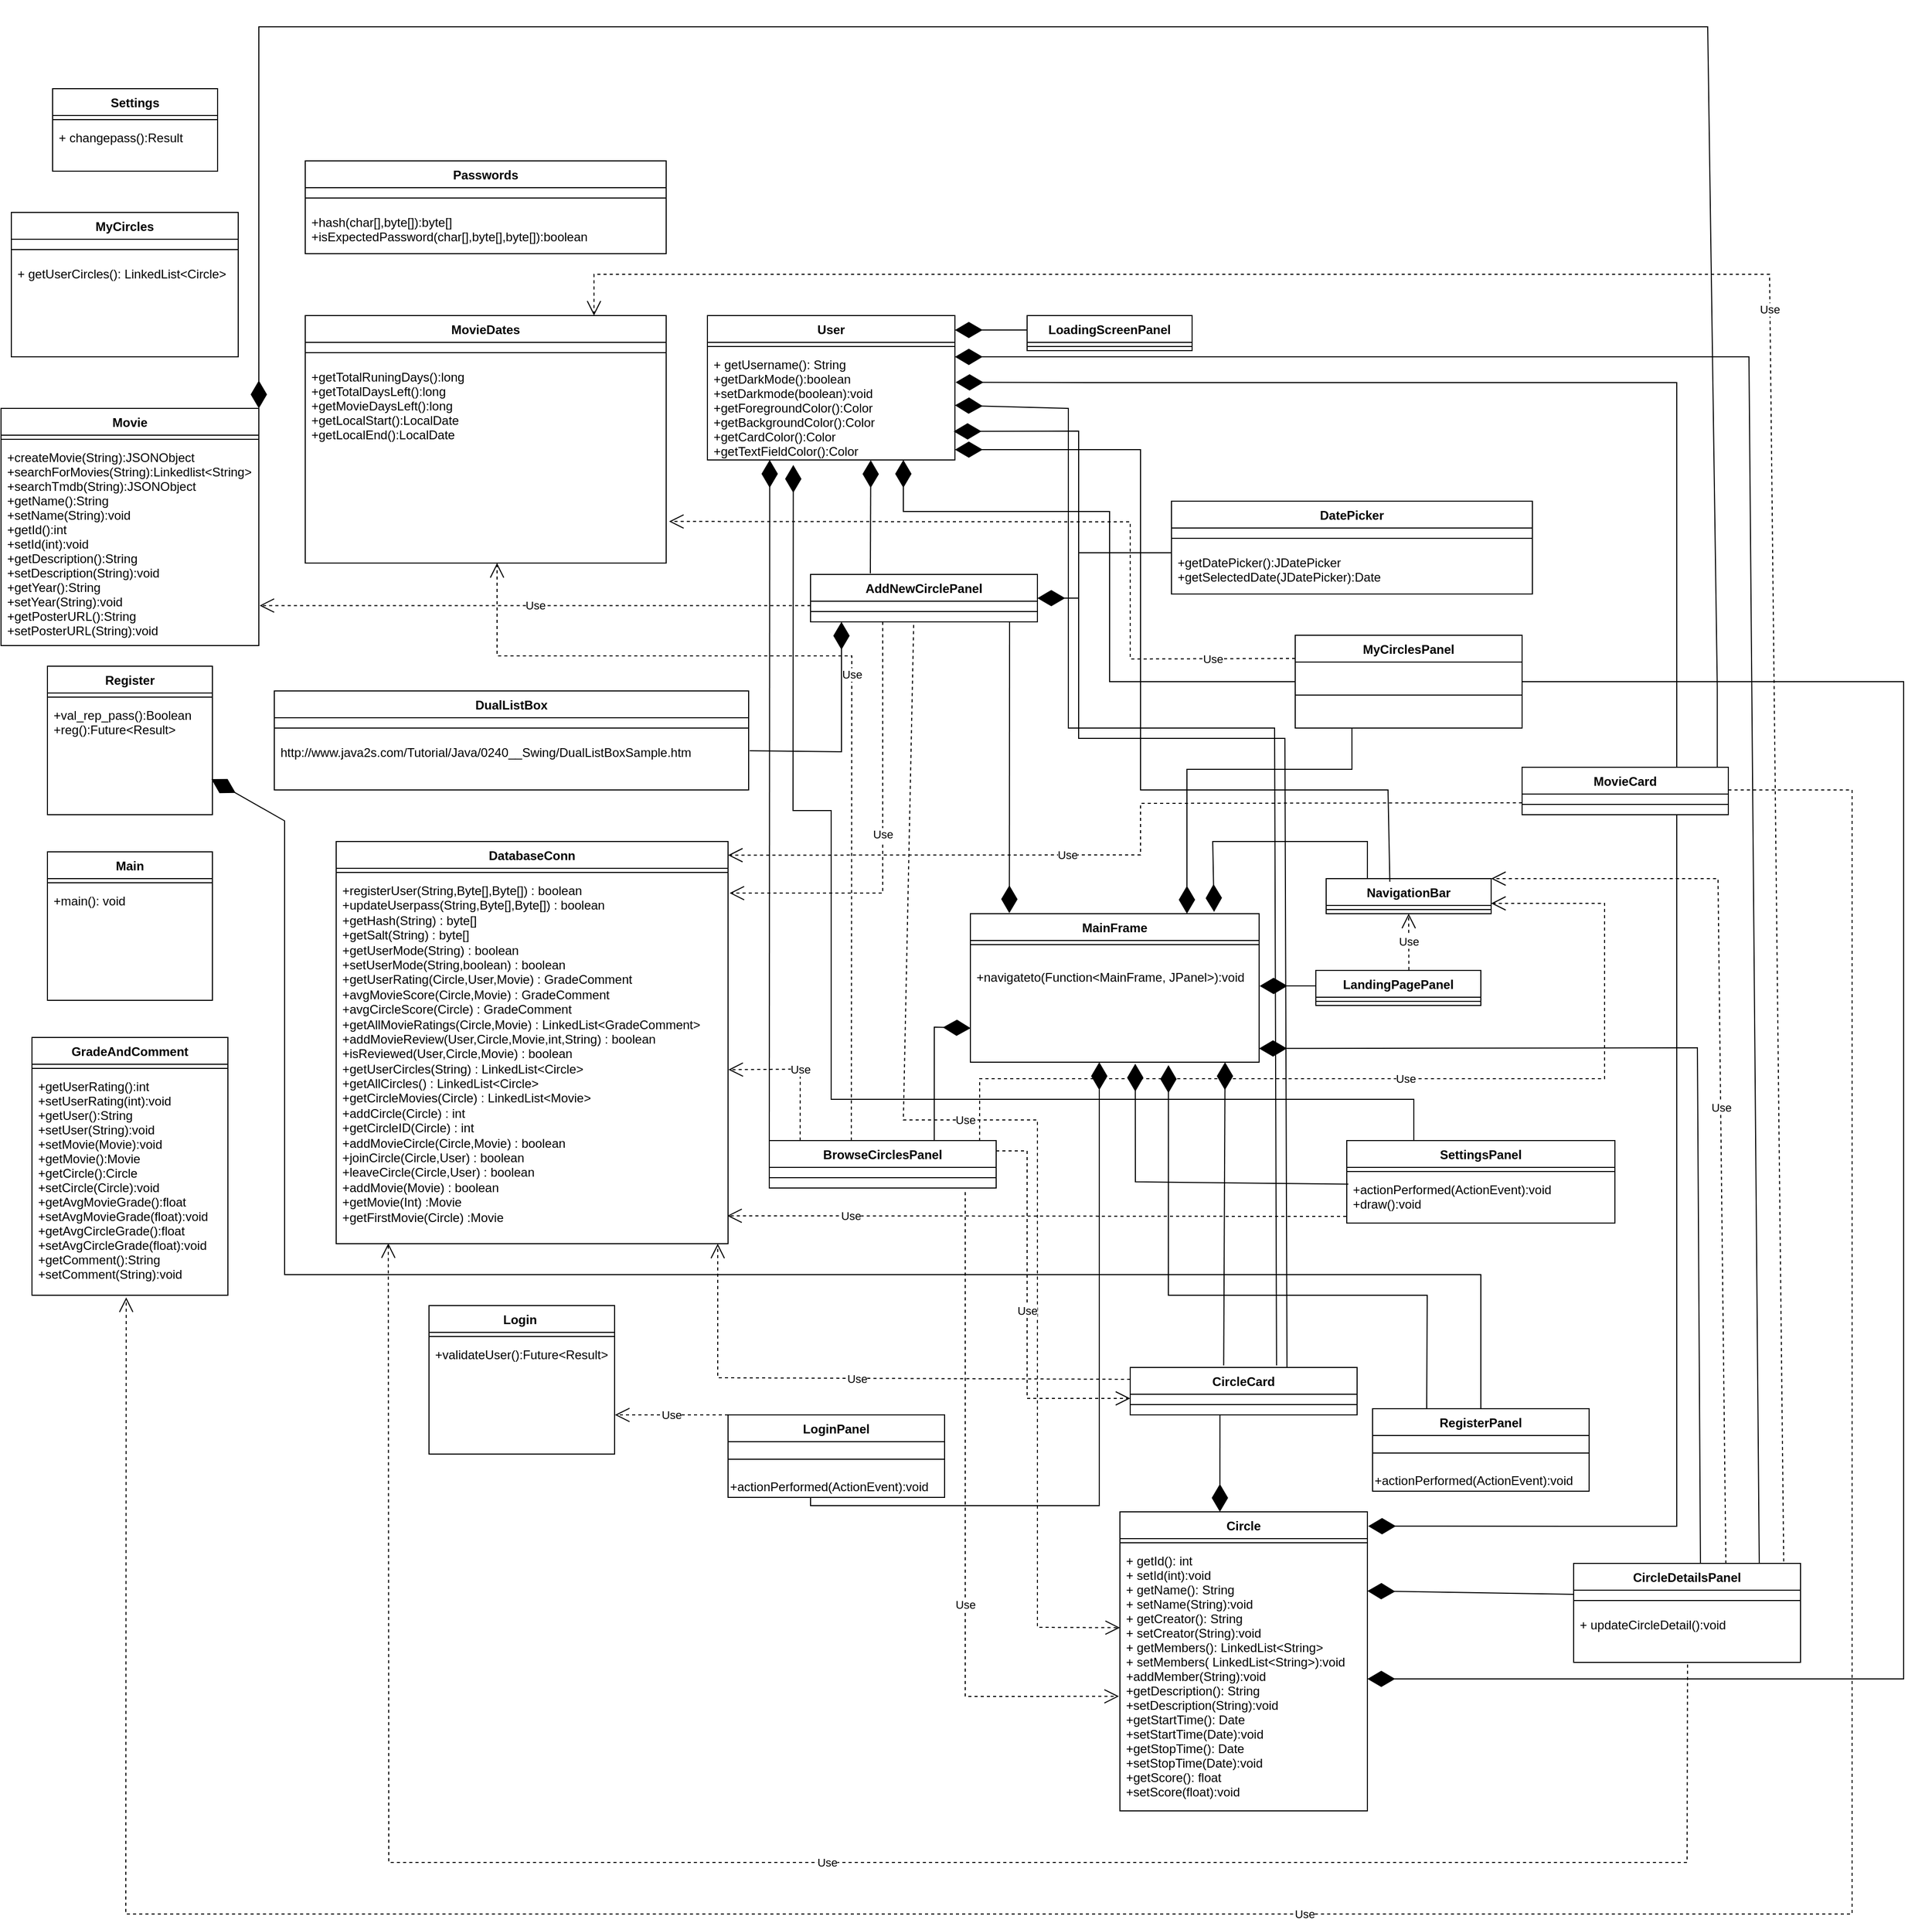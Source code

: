 <mxfile version="16.6.6" type="github">
  <diagram id="czeYtxCxRM8ObdpQRXwS" name="Page-1">
    <mxGraphModel dx="2336" dy="1262" grid="1" gridSize="10" guides="1" tooltips="1" connect="1" arrows="1" fold="1" page="1" pageScale="1" pageWidth="50000" pageHeight="50000" math="0" shadow="0">
      <root>
        <mxCell id="0" />
        <mxCell id="1" parent="0" />
        <mxCell id="46LosdDzDrLffaNwuIow-5" value="DatabaseConn" style="swimlane;fontStyle=1;align=center;verticalAlign=top;childLayout=stackLayout;horizontal=1;startSize=26;horizontalStack=0;resizeParent=1;resizeParentMax=0;resizeLast=0;collapsible=1;marginBottom=0;" parent="1" vertex="1">
          <mxGeometry x="1590" y="1190" width="380" height="390" as="geometry" />
        </mxCell>
        <mxCell id="46LosdDzDrLffaNwuIow-7" value="" style="line;strokeWidth=1;fillColor=none;align=left;verticalAlign=middle;spacingTop=-1;spacingLeft=3;spacingRight=3;rotatable=0;labelPosition=right;points=[];portConstraint=eastwest;" parent="46LosdDzDrLffaNwuIow-5" vertex="1">
          <mxGeometry y="26" width="380" height="8" as="geometry" />
        </mxCell>
        <mxCell id="46LosdDzDrLffaNwuIow-8" value="+registerUser(String,Byte[],Byte[]) : boolean&#xa;+updateUserpass(String,Byte[],Byte[]) : boolean&#xa;+getHash(String) : byte[]&#xa;+getSalt(String) : byte[]&#xa;+getUserMode(String) : boolean&#xa;+setUserMode(String,boolean) : boolean&#xa;+getUserRating(Circle,User,Movie) : GradeComment&#xa;+avgMovieScore(Circle,Movie) : GradeComment&#xa;+avgCircleScore(Circle) : GradeComment&#xa;+getAllMovieRatings(Circle,Movie) : LinkedList&lt;GradeComment&gt;&#xa;+addMovieReview(User,Circle,Movie,int,String) : boolean&#xa;+isReviewed(User,Circle,Movie) : boolean&#xa;+getUserCircles(String) : LinkedList&lt;Circle&gt;&#xa;+getAllCircles() : LinkedList&lt;Circle&gt;&#xa;+getCircleMovies(Circle) : LinkedList&lt;Movie&gt;&#xa;+addCircle(Circle) : int&#xa;+getCircleID(Circle) : int&#xa;+addMovieCircle(Circle,Movie) : boolean&#xa;+joinCircle(Circle,User) : boolean&#xa;+leaveCircle(Circle,User) : boolean&#xa;+addMovie(Movie) : boolean&#xa;+getMovie(Int) :Movie&#xa;+getFirstMovie(Circle) :Movie&#xa;&#xa;&#xa;&#xa;" style="text;strokeColor=none;fillColor=none;align=left;verticalAlign=top;spacingLeft=4;spacingRight=4;overflow=hidden;rotatable=0;points=[[0,0.5],[1,0.5]];portConstraint=eastwest;whiteSpace=wrap;" parent="46LosdDzDrLffaNwuIow-5" vertex="1">
          <mxGeometry y="34" width="380" height="356" as="geometry" />
        </mxCell>
        <mxCell id="3OgGzo2SByA_cm2bsDLw-1" value="Circle" style="swimlane;fontStyle=1;align=center;verticalAlign=top;childLayout=stackLayout;horizontal=1;startSize=26;horizontalStack=0;resizeParent=1;resizeParentMax=0;resizeLast=0;collapsible=1;marginBottom=0;" parent="1" vertex="1">
          <mxGeometry x="2350" y="1840" width="240" height="290" as="geometry" />
        </mxCell>
        <mxCell id="3OgGzo2SByA_cm2bsDLw-3" value="" style="line;strokeWidth=1;fillColor=none;align=left;verticalAlign=middle;spacingTop=-1;spacingLeft=3;spacingRight=3;rotatable=0;labelPosition=right;points=[];portConstraint=eastwest;" parent="3OgGzo2SByA_cm2bsDLw-1" vertex="1">
          <mxGeometry y="26" width="240" height="8" as="geometry" />
        </mxCell>
        <mxCell id="3OgGzo2SByA_cm2bsDLw-4" value="+ getId(): int&#xa;+ setId(int):void&#xa;+ getName(): String&#xa;+ setName(String):void&#xa;+ getCreator(): String&#xa;+ setCreator(String):void&#xa;+ getMembers(): LinkedList&lt;String&gt;&#xa;+ setMembers( LinkedList&lt;String&gt;):void&#xa;+addMember(String):void&#xa;+getDescription(): String&#xa;+setDescription(String):void&#xa;+getStartTime(): Date&#xa;+setStartTime(Date):void&#xa;+getStopTime(): Date&#xa;+setStopTime(Date):void&#xa;+getScore(): float&#xa;+setScore(float):void&#xa;" style="text;strokeColor=none;fillColor=none;align=left;verticalAlign=top;spacingLeft=4;spacingRight=4;overflow=hidden;rotatable=0;points=[[0,0.5],[1,0.5]];portConstraint=eastwest;" parent="3OgGzo2SByA_cm2bsDLw-1" vertex="1">
          <mxGeometry y="34" width="240" height="256" as="geometry" />
        </mxCell>
        <mxCell id="egLKUnMWFmZdAxHy4EYi-1" value="MyCircles" style="swimlane;fontStyle=1;align=center;verticalAlign=top;childLayout=stackLayout;horizontal=1;startSize=26;horizontalStack=0;resizeParent=1;resizeParentMax=0;resizeLast=0;collapsible=1;marginBottom=0;" parent="1" vertex="1">
          <mxGeometry x="1275" y="580" width="220" height="140" as="geometry" />
        </mxCell>
        <mxCell id="egLKUnMWFmZdAxHy4EYi-3" value="" style="line;strokeWidth=1;fillColor=none;align=left;verticalAlign=middle;spacingTop=-1;spacingLeft=3;spacingRight=3;rotatable=0;labelPosition=right;points=[];portConstraint=eastwest;" parent="egLKUnMWFmZdAxHy4EYi-1" vertex="1">
          <mxGeometry y="26" width="220" height="20" as="geometry" />
        </mxCell>
        <mxCell id="egLKUnMWFmZdAxHy4EYi-4" value="+ getUserCircles(): LinkedList&lt;Circle&gt;&#xa;" style="text;strokeColor=none;fillColor=none;align=left;verticalAlign=top;spacingLeft=4;spacingRight=4;overflow=hidden;rotatable=0;points=[[0,0.5],[1,0.5]];portConstraint=eastwest;" parent="egLKUnMWFmZdAxHy4EYi-1" vertex="1">
          <mxGeometry y="46" width="220" height="94" as="geometry" />
        </mxCell>
        <mxCell id="8Do-b4mo3wIUdCFwqy2j-4" value="Movie" style="swimlane;fontStyle=1;align=center;verticalAlign=top;childLayout=stackLayout;horizontal=1;startSize=26;horizontalStack=0;resizeParent=1;resizeParentMax=0;resizeLast=0;collapsible=1;marginBottom=0;" parent="1" vertex="1">
          <mxGeometry x="1265" y="770" width="250" height="230" as="geometry" />
        </mxCell>
        <mxCell id="8Do-b4mo3wIUdCFwqy2j-6" value="" style="line;strokeWidth=1;fillColor=none;align=left;verticalAlign=middle;spacingTop=-1;spacingLeft=3;spacingRight=3;rotatable=0;labelPosition=right;points=[];portConstraint=eastwest;" parent="8Do-b4mo3wIUdCFwqy2j-4" vertex="1">
          <mxGeometry y="26" width="250" height="8" as="geometry" />
        </mxCell>
        <mxCell id="8Do-b4mo3wIUdCFwqy2j-7" value="+createMovie(String):JSONObject&#xa;+searchForMovies(String):Linkedlist&lt;String&gt;&#xa;+searchTmdb(String):JSONObject&#xa;+getName():String&#xa;+setName(String):void&#xa;+getId():int&#xa;+setId(int):void&#xa;+getDescription():String&#xa;+setDescription(String):void&#xa;+getYear():String&#xa;+setYear(String):void&#xa;+getPosterURL():String&#xa;+setPosterURL(String):void&#xa;" style="text;strokeColor=none;fillColor=none;align=left;verticalAlign=top;spacingLeft=4;spacingRight=4;overflow=hidden;rotatable=0;points=[[0,0.5],[1,0.5]];portConstraint=eastwest;" parent="8Do-b4mo3wIUdCFwqy2j-4" vertex="1">
          <mxGeometry y="34" width="250" height="196" as="geometry" />
        </mxCell>
        <mxCell id="egLKUnMWFmZdAxHy4EYi-6" value="GradeAndComment" style="swimlane;fontStyle=1;align=center;verticalAlign=top;childLayout=stackLayout;horizontal=1;startSize=26;horizontalStack=0;resizeParent=1;resizeParentMax=0;resizeLast=0;collapsible=1;marginBottom=0;" parent="1" vertex="1">
          <mxGeometry x="1295" y="1380" width="190" height="250" as="geometry" />
        </mxCell>
        <mxCell id="egLKUnMWFmZdAxHy4EYi-8" value="" style="line;strokeWidth=1;fillColor=none;align=left;verticalAlign=middle;spacingTop=-1;spacingLeft=3;spacingRight=3;rotatable=0;labelPosition=right;points=[];portConstraint=eastwest;" parent="egLKUnMWFmZdAxHy4EYi-6" vertex="1">
          <mxGeometry y="26" width="190" height="8" as="geometry" />
        </mxCell>
        <mxCell id="egLKUnMWFmZdAxHy4EYi-9" value="+getUserRating():int&#xa;+setUserRating(int):void&#xa;+getUser():String&#xa;+setUser(String):void&#xa;+setMovie(Movie):void&#xa;+getMovie():Movie&#xa;+getCircle():Circle&#xa;+setCircle(Circle):void&#xa;+getAvgMovieGrade():float&#xa;+setAvgMovieGrade(float):void&#xa;+getAvgCircleGrade():float&#xa;+setAvgCircleGrade(float):void&#xa;+getComment():String&#xa;+setComment(String):void&#xa;" style="text;strokeColor=none;fillColor=none;align=left;verticalAlign=top;spacingLeft=4;spacingRight=4;overflow=hidden;rotatable=0;points=[[0,0.5],[1,0.5]];portConstraint=eastwest;" parent="egLKUnMWFmZdAxHy4EYi-6" vertex="1">
          <mxGeometry y="34" width="190" height="216" as="geometry" />
        </mxCell>
        <mxCell id="egLKUnMWFmZdAxHy4EYi-10" value="Settings" style="swimlane;fontStyle=1;align=center;verticalAlign=top;childLayout=stackLayout;horizontal=1;startSize=26;horizontalStack=0;resizeParent=1;resizeParentMax=0;resizeLast=0;collapsible=1;marginBottom=0;" parent="1" vertex="1">
          <mxGeometry x="1315" y="460" width="160" height="80" as="geometry" />
        </mxCell>
        <mxCell id="egLKUnMWFmZdAxHy4EYi-12" value="" style="line;strokeWidth=1;fillColor=none;align=left;verticalAlign=middle;spacingTop=-1;spacingLeft=3;spacingRight=3;rotatable=0;labelPosition=right;points=[];portConstraint=eastwest;" parent="egLKUnMWFmZdAxHy4EYi-10" vertex="1">
          <mxGeometry y="26" width="160" height="8" as="geometry" />
        </mxCell>
        <mxCell id="egLKUnMWFmZdAxHy4EYi-13" value="+ changepass():Result&#xa;&#xa;" style="text;strokeColor=none;fillColor=none;align=left;verticalAlign=top;spacingLeft=4;spacingRight=4;overflow=hidden;rotatable=0;points=[[0,0.5],[1,0.5]];portConstraint=eastwest;" parent="egLKUnMWFmZdAxHy4EYi-10" vertex="1">
          <mxGeometry y="34" width="160" height="46" as="geometry" />
        </mxCell>
        <mxCell id="XvthLG9ytAD4mO-bvngX-1" value="User" style="swimlane;fontStyle=1;align=center;verticalAlign=top;childLayout=stackLayout;horizontal=1;startSize=26;horizontalStack=0;resizeParent=1;resizeParentMax=0;resizeLast=0;collapsible=1;marginBottom=0;" parent="1" vertex="1">
          <mxGeometry x="1950" y="680" width="240" height="140" as="geometry" />
        </mxCell>
        <mxCell id="XvthLG9ytAD4mO-bvngX-3" value="" style="line;strokeWidth=1;fillColor=none;align=left;verticalAlign=middle;spacingTop=-1;spacingLeft=3;spacingRight=3;rotatable=0;labelPosition=right;points=[];portConstraint=eastwest;" parent="XvthLG9ytAD4mO-bvngX-1" vertex="1">
          <mxGeometry y="26" width="240" height="8" as="geometry" />
        </mxCell>
        <mxCell id="XvthLG9ytAD4mO-bvngX-4" value="+ getUsername(): String&#xa;+getDarkMode():boolean&#xa;+setDarkmode(boolean):void&#xa;+getForegroundColor():Color&#xa;+getBackgroundColor():Color&#xa;+getCardColor():Color&#xa;+getTextFieldColor():Color&#xa;" style="text;strokeColor=none;fillColor=none;align=left;verticalAlign=top;spacingLeft=4;spacingRight=4;overflow=hidden;rotatable=0;points=[[0,0.5],[1,0.5]];portConstraint=eastwest;" parent="XvthLG9ytAD4mO-bvngX-1" vertex="1">
          <mxGeometry y="34" width="240" height="106" as="geometry" />
        </mxCell>
        <mxCell id="FF1Zi_31tOf2UMTlAinl-1" value="MainFrame" style="swimlane;fontStyle=1;align=center;verticalAlign=top;childLayout=stackLayout;horizontal=1;startSize=26;horizontalStack=0;resizeParent=1;resizeParentMax=0;resizeLast=0;collapsible=1;marginBottom=0;" parent="1" vertex="1">
          <mxGeometry x="2205" y="1260" width="280" height="144" as="geometry" />
        </mxCell>
        <mxCell id="FF1Zi_31tOf2UMTlAinl-4" value="" style="line;strokeWidth=1;fillColor=none;align=left;verticalAlign=middle;spacingTop=-1;spacingLeft=3;spacingRight=3;rotatable=0;labelPosition=right;points=[];portConstraint=eastwest;" parent="FF1Zi_31tOf2UMTlAinl-1" vertex="1">
          <mxGeometry y="26" width="280" height="8" as="geometry" />
        </mxCell>
        <mxCell id="FF1Zi_31tOf2UMTlAinl-5" value="&#xa;+navigateto(Function&lt;MainFrame, JPanel&gt;):void&#xa;" style="text;strokeColor=none;fillColor=none;align=left;verticalAlign=top;spacingLeft=4;spacingRight=4;overflow=hidden;rotatable=0;points=[[0,0.5],[1,0.5]];portConstraint=eastwest;" parent="FF1Zi_31tOf2UMTlAinl-1" vertex="1">
          <mxGeometry y="34" width="280" height="110" as="geometry" />
        </mxCell>
        <mxCell id="FF1Zi_31tOf2UMTlAinl-6" value="Login " style="swimlane;fontStyle=1;align=center;verticalAlign=top;childLayout=stackLayout;horizontal=1;startSize=26;horizontalStack=0;resizeParent=1;resizeParentMax=0;resizeLast=0;collapsible=1;marginBottom=0;" parent="1" vertex="1">
          <mxGeometry x="1680" y="1640" width="180" height="144" as="geometry" />
        </mxCell>
        <mxCell id="FF1Zi_31tOf2UMTlAinl-8" value="" style="line;strokeWidth=1;fillColor=none;align=left;verticalAlign=middle;spacingTop=-1;spacingLeft=3;spacingRight=3;rotatable=0;labelPosition=right;points=[];portConstraint=eastwest;" parent="FF1Zi_31tOf2UMTlAinl-6" vertex="1">
          <mxGeometry y="26" width="180" height="8" as="geometry" />
        </mxCell>
        <mxCell id="FF1Zi_31tOf2UMTlAinl-9" value="+validateUser():Future&lt;Result&gt;" style="text;strokeColor=none;fillColor=none;align=left;verticalAlign=top;spacingLeft=4;spacingRight=4;overflow=hidden;rotatable=0;points=[[0,0.5],[1,0.5]];portConstraint=eastwest;" parent="FF1Zi_31tOf2UMTlAinl-6" vertex="1">
          <mxGeometry y="34" width="180" height="110" as="geometry" />
        </mxCell>
        <mxCell id="FF1Zi_31tOf2UMTlAinl-14" value="Register" style="swimlane;fontStyle=1;align=center;verticalAlign=top;childLayout=stackLayout;horizontal=1;startSize=26;horizontalStack=0;resizeParent=1;resizeParentMax=0;resizeLast=0;collapsible=1;marginBottom=0;" parent="1" vertex="1">
          <mxGeometry x="1310" y="1020" width="160" height="144" as="geometry" />
        </mxCell>
        <mxCell id="FF1Zi_31tOf2UMTlAinl-16" value="" style="line;strokeWidth=1;fillColor=none;align=left;verticalAlign=middle;spacingTop=-1;spacingLeft=3;spacingRight=3;rotatable=0;labelPosition=right;points=[];portConstraint=eastwest;" parent="FF1Zi_31tOf2UMTlAinl-14" vertex="1">
          <mxGeometry y="26" width="160" height="8" as="geometry" />
        </mxCell>
        <mxCell id="FF1Zi_31tOf2UMTlAinl-17" value="+val_rep_pass():Boolean&#xa;+reg():Future&lt;Result&gt;" style="text;strokeColor=none;fillColor=none;align=left;verticalAlign=top;spacingLeft=4;spacingRight=4;overflow=hidden;rotatable=0;points=[[0,0.5],[1,0.5]];portConstraint=eastwest;" parent="FF1Zi_31tOf2UMTlAinl-14" vertex="1">
          <mxGeometry y="34" width="160" height="110" as="geometry" />
        </mxCell>
        <mxCell id="FF1Zi_31tOf2UMTlAinl-20" value="LandingPagePanel" style="swimlane;fontStyle=1;align=center;verticalAlign=top;childLayout=stackLayout;horizontal=1;startSize=26;horizontalStack=0;resizeParent=1;resizeParentMax=0;resizeLast=0;collapsible=1;marginBottom=0;" parent="1" vertex="1">
          <mxGeometry x="2540" y="1315" width="160" height="34" as="geometry" />
        </mxCell>
        <mxCell id="FF1Zi_31tOf2UMTlAinl-21" value="" style="line;strokeWidth=1;fillColor=none;align=left;verticalAlign=middle;spacingTop=-1;spacingLeft=3;spacingRight=3;rotatable=0;labelPosition=right;points=[];portConstraint=eastwest;" parent="FF1Zi_31tOf2UMTlAinl-20" vertex="1">
          <mxGeometry y="26" width="160" height="8" as="geometry" />
        </mxCell>
        <mxCell id="FF1Zi_31tOf2UMTlAinl-23" value="NavigationBar&#xa;" style="swimlane;fontStyle=1;align=center;verticalAlign=top;childLayout=stackLayout;horizontal=1;startSize=26;horizontalStack=0;resizeParent=1;resizeParentMax=0;resizeLast=0;collapsible=1;marginBottom=0;" parent="1" vertex="1">
          <mxGeometry x="2550" y="1226" width="160" height="34" as="geometry" />
        </mxCell>
        <mxCell id="FF1Zi_31tOf2UMTlAinl-24" value="" style="line;strokeWidth=1;fillColor=none;align=left;verticalAlign=middle;spacingTop=-1;spacingLeft=3;spacingRight=3;rotatable=0;labelPosition=right;points=[];portConstraint=eastwest;" parent="FF1Zi_31tOf2UMTlAinl-23" vertex="1">
          <mxGeometry y="26" width="160" height="8" as="geometry" />
        </mxCell>
        <mxCell id="PBDujXzsI80PLqIoywqt-1" value="MyCirclesPanel" style="swimlane;fontStyle=1;align=center;verticalAlign=top;childLayout=stackLayout;horizontal=1;startSize=26;horizontalStack=0;resizeParent=1;resizeParentMax=0;resizeLast=0;collapsible=1;marginBottom=0;" parent="1" vertex="1">
          <mxGeometry x="2520" y="990" width="220" height="90" as="geometry" />
        </mxCell>
        <mxCell id="PBDujXzsI80PLqIoywqt-3" value="" style="line;strokeWidth=1;fillColor=none;align=left;verticalAlign=middle;spacingTop=-1;spacingLeft=3;spacingRight=3;rotatable=0;labelPosition=right;points=[];portConstraint=eastwest;" parent="PBDujXzsI80PLqIoywqt-1" vertex="1">
          <mxGeometry y="26" width="220" height="64" as="geometry" />
        </mxCell>
        <mxCell id="PBDujXzsI80PLqIoywqt-10" value="CircleCard" style="swimlane;fontStyle=1;align=center;verticalAlign=top;childLayout=stackLayout;horizontal=1;startSize=26;horizontalStack=0;resizeParent=1;resizeParentMax=0;resizeLast=0;collapsible=1;marginBottom=0;" parent="1" vertex="1">
          <mxGeometry x="2360" y="1700" width="220" height="46" as="geometry" />
        </mxCell>
        <mxCell id="PBDujXzsI80PLqIoywqt-12" value="" style="line;strokeWidth=1;fillColor=none;align=left;verticalAlign=middle;spacingTop=-1;spacingLeft=3;spacingRight=3;rotatable=0;labelPosition=right;points=[];portConstraint=eastwest;" parent="PBDujXzsI80PLqIoywqt-10" vertex="1">
          <mxGeometry y="26" width="220" height="20" as="geometry" />
        </mxCell>
        <mxCell id="pxxIYCqMoQaQWElfjpxI-3" value="AddNewCirclePanel" style="swimlane;fontStyle=1;align=center;verticalAlign=top;childLayout=stackLayout;horizontal=1;startSize=26;horizontalStack=0;resizeParent=1;resizeParentMax=0;resizeLast=0;collapsible=1;marginBottom=0;" parent="1" vertex="1">
          <mxGeometry x="2050" y="931" width="220" height="46" as="geometry" />
        </mxCell>
        <mxCell id="pxxIYCqMoQaQWElfjpxI-4" value="" style="line;strokeWidth=1;fillColor=none;align=left;verticalAlign=middle;spacingTop=-1;spacingLeft=3;spacingRight=3;rotatable=0;labelPosition=right;points=[];portConstraint=eastwest;" parent="pxxIYCqMoQaQWElfjpxI-3" vertex="1">
          <mxGeometry y="26" width="220" height="20" as="geometry" />
        </mxCell>
        <mxCell id="pxxIYCqMoQaQWElfjpxI-6" value="BrowseCirclesPanel" style="swimlane;fontStyle=1;align=center;verticalAlign=top;childLayout=stackLayout;horizontal=1;startSize=26;horizontalStack=0;resizeParent=1;resizeParentMax=0;resizeLast=0;collapsible=1;marginBottom=0;" parent="1" vertex="1">
          <mxGeometry x="2010" y="1480" width="220" height="46" as="geometry" />
        </mxCell>
        <mxCell id="pxxIYCqMoQaQWElfjpxI-7" value="" style="line;strokeWidth=1;fillColor=none;align=left;verticalAlign=middle;spacingTop=-1;spacingLeft=3;spacingRight=3;rotatable=0;labelPosition=right;points=[];portConstraint=eastwest;" parent="pxxIYCqMoQaQWElfjpxI-6" vertex="1">
          <mxGeometry y="26" width="220" height="20" as="geometry" />
        </mxCell>
        <mxCell id="pxxIYCqMoQaQWElfjpxI-13" value="CircleDetailsPanel" style="swimlane;fontStyle=1;align=center;verticalAlign=top;childLayout=stackLayout;horizontal=1;startSize=26;horizontalStack=0;resizeParent=1;resizeParentMax=0;resizeLast=0;collapsible=1;marginBottom=0;" parent="1" vertex="1">
          <mxGeometry x="2790" y="1890" width="220" height="96" as="geometry" />
        </mxCell>
        <mxCell id="pxxIYCqMoQaQWElfjpxI-15" value="" style="line;strokeWidth=1;fillColor=none;align=left;verticalAlign=middle;spacingTop=-1;spacingLeft=3;spacingRight=3;rotatable=0;labelPosition=right;points=[];portConstraint=eastwest;" parent="pxxIYCqMoQaQWElfjpxI-13" vertex="1">
          <mxGeometry y="26" width="220" height="20" as="geometry" />
        </mxCell>
        <mxCell id="pxxIYCqMoQaQWElfjpxI-16" value="+ updateCircleDetail():void" style="text;strokeColor=none;fillColor=none;align=left;verticalAlign=top;spacingLeft=4;spacingRight=4;overflow=hidden;rotatable=0;points=[[0,0.5],[1,0.5]];portConstraint=eastwest;" parent="pxxIYCqMoQaQWElfjpxI-13" vertex="1">
          <mxGeometry y="46" width="220" height="50" as="geometry" />
        </mxCell>
        <mxCell id="mYwMVlBa1_E45KKttTIE-1" value="Main" style="swimlane;fontStyle=1;align=center;verticalAlign=top;childLayout=stackLayout;horizontal=1;startSize=26;horizontalStack=0;resizeParent=1;resizeParentMax=0;resizeLast=0;collapsible=1;marginBottom=0;" parent="1" vertex="1">
          <mxGeometry x="1310" y="1200" width="160" height="144" as="geometry" />
        </mxCell>
        <mxCell id="mYwMVlBa1_E45KKttTIE-2" value="" style="line;strokeWidth=1;fillColor=none;align=left;verticalAlign=middle;spacingTop=-1;spacingLeft=3;spacingRight=3;rotatable=0;labelPosition=right;points=[];portConstraint=eastwest;" parent="mYwMVlBa1_E45KKttTIE-1" vertex="1">
          <mxGeometry y="26" width="160" height="8" as="geometry" />
        </mxCell>
        <mxCell id="mYwMVlBa1_E45KKttTIE-3" value="+main(): void" style="text;strokeColor=none;fillColor=none;align=left;verticalAlign=top;spacingLeft=4;spacingRight=4;overflow=hidden;rotatable=0;points=[[0,0.5],[1,0.5]];portConstraint=eastwest;" parent="mYwMVlBa1_E45KKttTIE-1" vertex="1">
          <mxGeometry y="34" width="160" height="110" as="geometry" />
        </mxCell>
        <mxCell id="mYwMVlBa1_E45KKttTIE-8" value="LoginPanel" style="swimlane;fontStyle=1;align=center;verticalAlign=top;childLayout=stackLayout;horizontal=1;startSize=26;horizontalStack=0;resizeParent=1;resizeParentMax=0;resizeLast=0;collapsible=1;marginBottom=0;" parent="1" vertex="1">
          <mxGeometry x="1970" y="1746" width="210" height="80" as="geometry" />
        </mxCell>
        <mxCell id="mYwMVlBa1_E45KKttTIE-9" value="" style="line;strokeWidth=1;fillColor=none;align=left;verticalAlign=middle;spacingTop=-1;spacingLeft=3;spacingRight=3;rotatable=0;labelPosition=right;points=[];portConstraint=eastwest;" parent="mYwMVlBa1_E45KKttTIE-8" vertex="1">
          <mxGeometry y="26" width="210" height="34" as="geometry" />
        </mxCell>
        <mxCell id="mYwMVlBa1_E45KKttTIE-45" value="+actionPerformed(ActionEvent):void" style="text;html=1;align=left;verticalAlign=middle;resizable=0;points=[];autosize=1;strokeColor=none;fillColor=none;" parent="mYwMVlBa1_E45KKttTIE-8" vertex="1">
          <mxGeometry y="60" width="210" height="20" as="geometry" />
        </mxCell>
        <mxCell id="mYwMVlBa1_E45KKttTIE-23" value="MovieDates" style="swimlane;fontStyle=1;align=center;verticalAlign=top;childLayout=stackLayout;horizontal=1;startSize=26;horizontalStack=0;resizeParent=1;resizeParentMax=0;resizeLast=0;collapsible=1;marginBottom=0;" parent="1" vertex="1">
          <mxGeometry x="1560" y="680" width="350" height="240" as="geometry" />
        </mxCell>
        <mxCell id="mYwMVlBa1_E45KKttTIE-25" value="" style="line;strokeWidth=1;fillColor=none;align=left;verticalAlign=middle;spacingTop=-1;spacingLeft=3;spacingRight=3;rotatable=0;labelPosition=right;points=[];portConstraint=eastwest;" parent="mYwMVlBa1_E45KKttTIE-23" vertex="1">
          <mxGeometry y="26" width="350" height="20" as="geometry" />
        </mxCell>
        <mxCell id="mYwMVlBa1_E45KKttTIE-26" value="+getTotalRuningDays():long&#xa;+getTotalDaysLeft():long&#xa;+getMovieDaysLeft():long&#xa;+getLocalStart():LocalDate&#xa;+getLocalEnd():LocalDate&#xa;" style="text;strokeColor=none;fillColor=none;align=left;verticalAlign=top;spacingLeft=4;spacingRight=4;overflow=hidden;rotatable=0;points=[[0,0.5],[1,0.5]];portConstraint=eastwest;" parent="mYwMVlBa1_E45KKttTIE-23" vertex="1">
          <mxGeometry y="46" width="350" height="194" as="geometry" />
        </mxCell>
        <mxCell id="mYwMVlBa1_E45KKttTIE-27" value="Passwords" style="swimlane;fontStyle=1;align=center;verticalAlign=top;childLayout=stackLayout;horizontal=1;startSize=26;horizontalStack=0;resizeParent=1;resizeParentMax=0;resizeLast=0;collapsible=1;marginBottom=0;" parent="1" vertex="1">
          <mxGeometry x="1560" y="530" width="350" height="90" as="geometry" />
        </mxCell>
        <mxCell id="mYwMVlBa1_E45KKttTIE-28" value="" style="line;strokeWidth=1;fillColor=none;align=left;verticalAlign=middle;spacingTop=-1;spacingLeft=3;spacingRight=3;rotatable=0;labelPosition=right;points=[];portConstraint=eastwest;" parent="mYwMVlBa1_E45KKttTIE-27" vertex="1">
          <mxGeometry y="26" width="350" height="20" as="geometry" />
        </mxCell>
        <mxCell id="mYwMVlBa1_E45KKttTIE-29" value="+hash(char[],byte[]):byte[]&#xa;+isExpectedPassword(char[],byte[],byte[]):boolean&#xa;" style="text;strokeColor=none;fillColor=none;align=left;verticalAlign=top;spacingLeft=4;spacingRight=4;overflow=hidden;rotatable=0;points=[[0,0.5],[1,0.5]];portConstraint=eastwest;" parent="mYwMVlBa1_E45KKttTIE-27" vertex="1">
          <mxGeometry y="46" width="350" height="44" as="geometry" />
        </mxCell>
        <mxCell id="mYwMVlBa1_E45KKttTIE-31" value="DatePicker" style="swimlane;fontStyle=1;align=center;verticalAlign=top;childLayout=stackLayout;horizontal=1;startSize=26;horizontalStack=0;resizeParent=1;resizeParentMax=0;resizeLast=0;collapsible=1;marginBottom=0;" parent="1" vertex="1">
          <mxGeometry x="2400" y="860" width="350" height="90" as="geometry" />
        </mxCell>
        <mxCell id="mYwMVlBa1_E45KKttTIE-32" value="" style="line;strokeWidth=1;fillColor=none;align=left;verticalAlign=middle;spacingTop=-1;spacingLeft=3;spacingRight=3;rotatable=0;labelPosition=right;points=[];portConstraint=eastwest;" parent="mYwMVlBa1_E45KKttTIE-31" vertex="1">
          <mxGeometry y="26" width="350" height="20" as="geometry" />
        </mxCell>
        <mxCell id="mYwMVlBa1_E45KKttTIE-33" value="+getDatePicker():JDatePicker&#xa;+getSelectedDate(JDatePicker):Date" style="text;strokeColor=none;fillColor=none;align=left;verticalAlign=top;spacingLeft=4;spacingRight=4;overflow=hidden;rotatable=0;points=[[0,0.5],[1,0.5]];portConstraint=eastwest;" parent="mYwMVlBa1_E45KKttTIE-31" vertex="1">
          <mxGeometry y="46" width="350" height="44" as="geometry" />
        </mxCell>
        <mxCell id="mYwMVlBa1_E45KKttTIE-40" value="DualListBox" style="swimlane;fontStyle=1;align=center;verticalAlign=top;childLayout=stackLayout;horizontal=1;startSize=26;horizontalStack=0;resizeParent=1;resizeParentMax=0;resizeLast=0;collapsible=1;marginBottom=0;" parent="1" vertex="1">
          <mxGeometry x="1530" y="1044" width="460" height="96" as="geometry" />
        </mxCell>
        <mxCell id="mYwMVlBa1_E45KKttTIE-41" value="" style="line;strokeWidth=1;fillColor=none;align=left;verticalAlign=middle;spacingTop=-1;spacingLeft=3;spacingRight=3;rotatable=0;labelPosition=right;points=[];portConstraint=eastwest;" parent="mYwMVlBa1_E45KKttTIE-40" vertex="1">
          <mxGeometry y="26" width="460" height="20" as="geometry" />
        </mxCell>
        <mxCell id="mYwMVlBa1_E45KKttTIE-42" value="http://www.java2s.com/Tutorial/Java/0240__Swing/DualListBoxSample.htm" style="text;strokeColor=none;fillColor=none;align=left;verticalAlign=top;spacingLeft=4;spacingRight=4;overflow=hidden;rotatable=0;points=[[0,0.5],[1,0.5]];portConstraint=eastwest;" parent="mYwMVlBa1_E45KKttTIE-40" vertex="1">
          <mxGeometry y="46" width="460" height="50" as="geometry" />
        </mxCell>
        <mxCell id="mYwMVlBa1_E45KKttTIE-43" value="LoadingScreenPanel" style="swimlane;fontStyle=1;align=center;verticalAlign=top;childLayout=stackLayout;horizontal=1;startSize=26;horizontalStack=0;resizeParent=1;resizeParentMax=0;resizeLast=0;collapsible=1;marginBottom=0;" parent="1" vertex="1">
          <mxGeometry x="2260" y="680" width="160" height="34" as="geometry" />
        </mxCell>
        <mxCell id="mYwMVlBa1_E45KKttTIE-44" value="" style="line;strokeWidth=1;fillColor=none;align=left;verticalAlign=middle;spacingTop=-1;spacingLeft=3;spacingRight=3;rotatable=0;labelPosition=right;points=[];portConstraint=eastwest;" parent="mYwMVlBa1_E45KKttTIE-43" vertex="1">
          <mxGeometry y="26" width="160" height="8" as="geometry" />
        </mxCell>
        <mxCell id="mYwMVlBa1_E45KKttTIE-46" value="MovieCard" style="swimlane;fontStyle=1;align=center;verticalAlign=top;childLayout=stackLayout;horizontal=1;startSize=26;horizontalStack=0;resizeParent=1;resizeParentMax=0;resizeLast=0;collapsible=1;marginBottom=0;" parent="1" vertex="1">
          <mxGeometry x="2740" y="1118" width="200" height="46" as="geometry" />
        </mxCell>
        <mxCell id="mYwMVlBa1_E45KKttTIE-47" value="" style="line;strokeWidth=1;fillColor=none;align=left;verticalAlign=middle;spacingTop=-1;spacingLeft=3;spacingRight=3;rotatable=0;labelPosition=right;points=[];portConstraint=eastwest;" parent="mYwMVlBa1_E45KKttTIE-46" vertex="1">
          <mxGeometry y="26" width="200" height="20" as="geometry" />
        </mxCell>
        <mxCell id="mYwMVlBa1_E45KKttTIE-49" value="RegisterPanel" style="swimlane;fontStyle=1;align=center;verticalAlign=top;childLayout=stackLayout;horizontal=1;startSize=26;horizontalStack=0;resizeParent=1;resizeParentMax=0;resizeLast=0;collapsible=1;marginBottom=0;" parent="1" vertex="1">
          <mxGeometry x="2595" y="1740" width="210" height="80" as="geometry" />
        </mxCell>
        <mxCell id="mYwMVlBa1_E45KKttTIE-50" value="" style="line;strokeWidth=1;fillColor=none;align=left;verticalAlign=middle;spacingTop=-1;spacingLeft=3;spacingRight=3;rotatable=0;labelPosition=right;points=[];portConstraint=eastwest;" parent="mYwMVlBa1_E45KKttTIE-49" vertex="1">
          <mxGeometry y="26" width="210" height="34" as="geometry" />
        </mxCell>
        <mxCell id="mYwMVlBa1_E45KKttTIE-51" value="+actionPerformed(ActionEvent):void" style="text;html=1;align=left;verticalAlign=middle;resizable=0;points=[];autosize=1;strokeColor=none;fillColor=none;" parent="mYwMVlBa1_E45KKttTIE-49" vertex="1">
          <mxGeometry y="60" width="210" height="20" as="geometry" />
        </mxCell>
        <mxCell id="mYwMVlBa1_E45KKttTIE-52" value="SettingsPanel" style="swimlane;fontStyle=1;align=center;verticalAlign=top;childLayout=stackLayout;horizontal=1;startSize=26;horizontalStack=0;resizeParent=1;resizeParentMax=0;resizeLast=0;collapsible=1;marginBottom=0;" parent="1" vertex="1">
          <mxGeometry x="2570" y="1480" width="260" height="80" as="geometry" />
        </mxCell>
        <mxCell id="mYwMVlBa1_E45KKttTIE-53" value="" style="line;strokeWidth=1;fillColor=none;align=left;verticalAlign=middle;spacingTop=-1;spacingLeft=3;spacingRight=3;rotatable=0;labelPosition=right;points=[];portConstraint=eastwest;" parent="mYwMVlBa1_E45KKttTIE-52" vertex="1">
          <mxGeometry y="26" width="260" height="8" as="geometry" />
        </mxCell>
        <mxCell id="mYwMVlBa1_E45KKttTIE-54" value="+actionPerformed(ActionEvent):void&#xa;+draw():void" style="text;strokeColor=none;fillColor=none;align=left;verticalAlign=top;spacingLeft=4;spacingRight=4;overflow=hidden;rotatable=0;points=[[0,0.5],[1,0.5]];portConstraint=eastwest;" parent="mYwMVlBa1_E45KKttTIE-52" vertex="1">
          <mxGeometry y="34" width="260" height="46" as="geometry" />
        </mxCell>
        <mxCell id="mYwMVlBa1_E45KKttTIE-65" value="" style="endArrow=diamondThin;endFill=1;endSize=24;html=1;rounded=0;entryX=0.404;entryY=0;entryDx=0;entryDy=0;entryPerimeter=0;" parent="1" target="3OgGzo2SByA_cm2bsDLw-1" edge="1">
          <mxGeometry width="160" relative="1" as="geometry">
            <mxPoint x="2447" y="1746" as="sourcePoint" />
            <mxPoint x="2446.96" y="1836" as="targetPoint" />
          </mxGeometry>
        </mxCell>
        <mxCell id="mYwMVlBa1_E45KKttTIE-72" value="Use" style="endArrow=open;endSize=12;dashed=1;html=1;rounded=0;entryX=1.003;entryY=0.802;entryDx=0;entryDy=0;entryPerimeter=0;exitX=0;exitY=0.21;exitDx=0;exitDy=0;exitPerimeter=0;" parent="1" source="pxxIYCqMoQaQWElfjpxI-4" target="8Do-b4mo3wIUdCFwqy2j-7" edge="1">
          <mxGeometry width="160" relative="1" as="geometry">
            <mxPoint x="2050" y="970" as="sourcePoint" />
            <mxPoint x="2050" y="830" as="targetPoint" />
            <Array as="points" />
          </mxGeometry>
        </mxCell>
        <mxCell id="mYwMVlBa1_E45KKttTIE-74" value="Use" style="endArrow=open;endSize=12;dashed=1;html=1;rounded=0;entryX=1.004;entryY=0.045;entryDx=0;entryDy=0;entryPerimeter=0;" parent="1" target="46LosdDzDrLffaNwuIow-8" edge="1">
          <mxGeometry width="160" relative="1" as="geometry">
            <mxPoint x="2120" y="977" as="sourcePoint" />
            <mxPoint x="1980" y="1240" as="targetPoint" />
            <Array as="points">
              <mxPoint x="2120" y="1087" />
              <mxPoint x="2120" y="1240" />
            </Array>
          </mxGeometry>
        </mxCell>
        <mxCell id="mYwMVlBa1_E45KKttTIE-76" value="Use" style="endArrow=open;endSize=12;dashed=1;html=1;rounded=0;exitX=0.136;exitY=0;exitDx=0;exitDy=0;exitPerimeter=0;entryX=1.001;entryY=0.526;entryDx=0;entryDy=0;entryPerimeter=0;" parent="1" source="pxxIYCqMoQaQWElfjpxI-6" target="46LosdDzDrLffaNwuIow-8" edge="1">
          <mxGeometry width="160" relative="1" as="geometry">
            <mxPoint x="2040" y="1470" as="sourcePoint" />
            <mxPoint x="1980" y="1410" as="targetPoint" />
            <Array as="points">
              <mxPoint x="2040" y="1410.72" />
            </Array>
          </mxGeometry>
        </mxCell>
        <mxCell id="mYwMVlBa1_E45KKttTIE-79" value="Use" style="endArrow=open;endSize=12;dashed=1;html=1;rounded=0;entryX=-0.004;entryY=0.566;entryDx=0;entryDy=0;entryPerimeter=0;" parent="1" target="3OgGzo2SByA_cm2bsDLw-4" edge="1">
          <mxGeometry x="0.254" width="160" relative="1" as="geometry">
            <mxPoint x="2200" y="1530" as="sourcePoint" />
            <mxPoint x="2270" y="1570" as="targetPoint" />
            <Array as="points">
              <mxPoint x="2200" y="1660" />
              <mxPoint x="2200" y="2019" />
            </Array>
            <mxPoint as="offset" />
          </mxGeometry>
        </mxCell>
        <mxCell id="mYwMVlBa1_E45KKttTIE-80" value="" style="endArrow=diamondThin;endFill=1;endSize=24;html=1;rounded=0;entryX=0.135;entryY=-0.004;entryDx=0;entryDy=0;entryPerimeter=0;" parent="1" target="FF1Zi_31tOf2UMTlAinl-1" edge="1">
          <mxGeometry width="160" relative="1" as="geometry">
            <mxPoint x="2243" y="977" as="sourcePoint" />
            <mxPoint x="2243.12" y="1257.576" as="targetPoint" />
          </mxGeometry>
        </mxCell>
        <mxCell id="mYwMVlBa1_E45KKttTIE-81" value="" style="endArrow=diamondThin;endFill=1;endSize=24;html=1;rounded=0;exitX=1.002;exitY=0.301;exitDx=0;exitDy=0;exitPerimeter=0;" parent="1" edge="1">
          <mxGeometry width="160" relative="1" as="geometry">
            <mxPoint x="1990.92" y="1102.05" as="sourcePoint" />
            <mxPoint x="2080" y="977" as="targetPoint" />
            <Array as="points">
              <mxPoint x="2080" y="1103" />
            </Array>
          </mxGeometry>
        </mxCell>
        <mxCell id="mYwMVlBa1_E45KKttTIE-82" value="" style="endArrow=diamondThin;endFill=1;endSize=24;html=1;rounded=0;entryX=1;entryY=0.5;entryDx=0;entryDy=0;" parent="1" target="pxxIYCqMoQaQWElfjpxI-3" edge="1">
          <mxGeometry width="160" relative="1" as="geometry">
            <mxPoint x="2400" y="910" as="sourcePoint" />
            <mxPoint x="2400.0" y="940.1" as="targetPoint" />
            <Array as="points">
              <mxPoint x="2310" y="910" />
              <mxPoint x="2310" y="954" />
            </Array>
          </mxGeometry>
        </mxCell>
        <mxCell id="mYwMVlBa1_E45KKttTIE-84" value="" style="endArrow=diamondThin;endFill=1;endSize=24;html=1;rounded=0;entryX=0.66;entryY=1.002;entryDx=0;entryDy=0;entryPerimeter=0;" parent="1" target="XvthLG9ytAD4mO-bvngX-4" edge="1">
          <mxGeometry width="160" relative="1" as="geometry">
            <mxPoint x="2108" y="930" as="sourcePoint" />
            <mxPoint x="2271.12" y="883.576" as="targetPoint" />
          </mxGeometry>
        </mxCell>
        <mxCell id="mYwMVlBa1_E45KKttTIE-85" value="Use" style="endArrow=open;endSize=12;dashed=1;html=1;rounded=0;entryX=0;entryY=0.306;entryDx=0;entryDy=0;entryPerimeter=0;" parent="1" target="3OgGzo2SByA_cm2bsDLw-4" edge="1">
          <mxGeometry x="-0.086" width="160" relative="1" as="geometry">
            <mxPoint x="2150" y="980" as="sourcePoint" />
            <mxPoint x="2360" y="2019.936" as="targetPoint" />
            <Array as="points">
              <mxPoint x="2140" y="1460" />
              <mxPoint x="2270" y="1460" />
              <mxPoint x="2270" y="1952" />
            </Array>
            <mxPoint as="offset" />
          </mxGeometry>
        </mxCell>
        <mxCell id="mYwMVlBa1_E45KKttTIE-86" value="" style="endArrow=diamondThin;endFill=1;endSize=24;html=1;rounded=0;entryX=0.001;entryY=0.7;entryDx=0;entryDy=0;entryPerimeter=0;exitX=0.727;exitY=0;exitDx=0;exitDy=0;exitPerimeter=0;" parent="1" source="pxxIYCqMoQaQWElfjpxI-6" target="FF1Zi_31tOf2UMTlAinl-5" edge="1">
          <mxGeometry width="160" relative="1" as="geometry">
            <mxPoint x="2200" y="1470" as="sourcePoint" />
            <mxPoint x="2200" y="1380" as="targetPoint" />
            <Array as="points">
              <mxPoint x="2170" y="1370" />
            </Array>
          </mxGeometry>
        </mxCell>
        <mxCell id="mYwMVlBa1_E45KKttTIE-87" value="" style="endArrow=diamondThin;endFill=1;endSize=24;html=1;rounded=0;entryX=0.66;entryY=1.002;entryDx=0;entryDy=0;entryPerimeter=0;exitX=0;exitY=0;exitDx=0;exitDy=0;" parent="1" source="pxxIYCqMoQaQWElfjpxI-6" edge="1">
          <mxGeometry width="160" relative="1" as="geometry">
            <mxPoint x="2010" y="929.79" as="sourcePoint" />
            <mxPoint x="2010.4" y="820.002" as="targetPoint" />
          </mxGeometry>
        </mxCell>
        <mxCell id="mYwMVlBa1_E45KKttTIE-88" value="Use" style="endArrow=open;endSize=12;dashed=1;html=1;rounded=0;" parent="1" edge="1">
          <mxGeometry width="160" relative="1" as="geometry">
            <mxPoint x="2230" y="1490" as="sourcePoint" />
            <mxPoint x="2360" y="1730" as="targetPoint" />
            <Array as="points">
              <mxPoint x="2260" y="1490" />
              <mxPoint x="2260" y="1630" />
              <mxPoint x="2260" y="1730" />
            </Array>
          </mxGeometry>
        </mxCell>
        <mxCell id="mYwMVlBa1_E45KKttTIE-89" value="Use" style="endArrow=open;endSize=12;dashed=1;html=1;rounded=0;exitX=0.136;exitY=0;exitDx=0;exitDy=0;exitPerimeter=0;" parent="1" edge="1">
          <mxGeometry width="160" relative="1" as="geometry">
            <mxPoint x="2089.54" y="1480" as="sourcePoint" />
            <mxPoint x="1746" y="920" as="targetPoint" />
            <Array as="points">
              <mxPoint x="2090" y="1010" />
              <mxPoint x="1746" y="1010" />
            </Array>
          </mxGeometry>
        </mxCell>
        <mxCell id="mYwMVlBa1_E45KKttTIE-90" value="" style="endArrow=diamondThin;endFill=1;endSize=24;html=1;rounded=0;entryX=0.882;entryY=1;entryDx=0;entryDy=0;exitX=0.412;exitY=-0.043;exitDx=0;exitDy=0;exitPerimeter=0;entryPerimeter=0;" parent="1" source="PBDujXzsI80PLqIoywqt-10" edge="1" target="FF1Zi_31tOf2UMTlAinl-5">
          <mxGeometry width="160" relative="1" as="geometry">
            <mxPoint x="2483.82" y="1494" as="sourcePoint" />
            <mxPoint x="2483.82" y="1400" as="targetPoint" />
          </mxGeometry>
        </mxCell>
        <mxCell id="mYwMVlBa1_E45KKttTIE-91" value="" style="endArrow=diamondThin;endFill=1;endSize=24;html=1;rounded=0;exitX=0.645;exitY=-0.043;exitDx=0;exitDy=0;exitPerimeter=0;entryX=1;entryY=0.5;entryDx=0;entryDy=0;" parent="1" source="PBDujXzsI80PLqIoywqt-10" target="XvthLG9ytAD4mO-bvngX-4" edge="1">
          <mxGeometry width="160" relative="1" as="geometry">
            <mxPoint x="2492.98" y="1708.988" as="sourcePoint" />
            <mxPoint x="2300" y="750" as="targetPoint" />
            <Array as="points">
              <mxPoint x="2500" y="1080" />
              <mxPoint x="2300" y="1080" />
              <mxPoint x="2300" y="770" />
            </Array>
          </mxGeometry>
        </mxCell>
        <mxCell id="mYwMVlBa1_E45KKttTIE-93" value="Use" style="endArrow=open;endSize=12;dashed=1;html=1;rounded=0;exitX=0;exitY=0.25;exitDx=0;exitDy=0;" parent="1" source="PBDujXzsI80PLqIoywqt-10" edge="1">
          <mxGeometry width="160" relative="1" as="geometry">
            <mxPoint x="1960" y="1710" as="sourcePoint" />
            <mxPoint x="1960" y="1580" as="targetPoint" />
            <Array as="points">
              <mxPoint x="1960" y="1710" />
            </Array>
          </mxGeometry>
        </mxCell>
        <mxCell id="mYwMVlBa1_E45KKttTIE-94" value="" style="endArrow=diamondThin;endFill=1;endSize=24;html=1;rounded=0;exitX=0.559;exitY=0;exitDx=0;exitDy=0;exitPerimeter=0;entryX=1;entryY=0.879;entryDx=0;entryDy=0;entryPerimeter=0;" parent="1" source="pxxIYCqMoQaQWElfjpxI-13" target="FF1Zi_31tOf2UMTlAinl-5" edge="1">
          <mxGeometry width="160" relative="1" as="geometry">
            <mxPoint x="2965" y="1380" as="sourcePoint" />
            <mxPoint x="2490" y="1390" as="targetPoint" />
            <Array as="points">
              <mxPoint x="2910" y="1390" />
            </Array>
          </mxGeometry>
        </mxCell>
        <mxCell id="mYwMVlBa1_E45KKttTIE-95" value="" style="endArrow=diamondThin;endFill=1;endSize=24;html=1;rounded=0;entryX=1;entryY=0.057;entryDx=0;entryDy=0;entryPerimeter=0;" parent="1" target="XvthLG9ytAD4mO-bvngX-4" edge="1">
          <mxGeometry width="160" relative="1" as="geometry">
            <mxPoint x="2970" y="1890" as="sourcePoint" />
            <mxPoint x="2560" y="1390.69" as="targetPoint" />
            <Array as="points">
              <mxPoint x="2960" y="720" />
            </Array>
          </mxGeometry>
        </mxCell>
        <mxCell id="mYwMVlBa1_E45KKttTIE-96" value="" style="endArrow=diamondThin;endFill=1;endSize=24;html=1;rounded=0;entryX=1;entryY=0.167;entryDx=0;entryDy=0;entryPerimeter=0;" parent="1" target="3OgGzo2SByA_cm2bsDLw-4" edge="1">
          <mxGeometry width="160" relative="1" as="geometry">
            <mxPoint x="2790" y="1920" as="sourcePoint" />
            <mxPoint x="2710" y="1984" as="targetPoint" />
          </mxGeometry>
        </mxCell>
        <mxCell id="mYwMVlBa1_E45KKttTIE-97" value="Use" style="endArrow=open;endSize=12;dashed=1;html=1;rounded=0;exitX=0.502;exitY=1.043;exitDx=0;exitDy=0;exitPerimeter=0;entryX=0.133;entryY=0.999;entryDx=0;entryDy=0;entryPerimeter=0;" parent="1" source="pxxIYCqMoQaQWElfjpxI-16" target="46LosdDzDrLffaNwuIow-8" edge="1">
          <mxGeometry width="160" relative="1" as="geometry">
            <mxPoint x="2540" y="2281.5" as="sourcePoint" />
            <mxPoint x="2140" y="2150" as="targetPoint" />
            <Array as="points">
              <mxPoint x="2900" y="2180" />
              <mxPoint x="1641" y="2180" />
            </Array>
          </mxGeometry>
        </mxCell>
        <mxCell id="mYwMVlBa1_E45KKttTIE-98" value="Use" style="endArrow=open;endSize=12;dashed=1;html=1;rounded=0;exitX=0.926;exitY=-0.019;exitDx=0;exitDy=0;exitPerimeter=0;" parent="1" source="pxxIYCqMoQaQWElfjpxI-13" edge="1">
          <mxGeometry width="160" relative="1" as="geometry">
            <mxPoint x="1990" y="1860" as="sourcePoint" />
            <mxPoint x="1840" y="680" as="targetPoint" />
            <Array as="points">
              <mxPoint x="2980" y="640" />
              <mxPoint x="1840" y="640" />
            </Array>
          </mxGeometry>
        </mxCell>
        <mxCell id="mYwMVlBa1_E45KKttTIE-101" value="" style="endArrow=diamondThin;endFill=1;endSize=24;html=1;rounded=0;entryX=1.002;entryY=0.328;entryDx=0;entryDy=0;entryPerimeter=0;" parent="1" target="FF1Zi_31tOf2UMTlAinl-5" edge="1">
          <mxGeometry width="160" relative="1" as="geometry">
            <mxPoint x="2540" y="1330" as="sourcePoint" />
            <mxPoint x="2539.08" y="1315" as="targetPoint" />
            <Array as="points">
              <mxPoint x="2520" y="1330" />
            </Array>
          </mxGeometry>
        </mxCell>
        <mxCell id="mYwMVlBa1_E45KKttTIE-102" value="" style="endArrow=diamondThin;endFill=1;endSize=24;html=1;rounded=0;exitX=0.75;exitY=0;exitDx=0;exitDy=0;entryX=1.003;entryY=0.29;entryDx=0;entryDy=0;entryPerimeter=0;" parent="1" source="mYwMVlBa1_E45KKttTIE-46" target="XvthLG9ytAD4mO-bvngX-4" edge="1">
          <mxGeometry width="160" relative="1" as="geometry">
            <mxPoint x="2530" y="1300" as="sourcePoint" />
            <mxPoint x="2190" y="789.995" as="targetPoint" />
            <Array as="points">
              <mxPoint x="2890" y="1090" />
              <mxPoint x="2890" y="1040" />
              <mxPoint x="2890" y="745" />
              <mxPoint x="2320" y="745" />
            </Array>
          </mxGeometry>
        </mxCell>
        <mxCell id="mYwMVlBa1_E45KKttTIE-103" value="Use" style="endArrow=open;endSize=12;dashed=1;html=1;rounded=0;exitX=0.564;exitY=-0.012;exitDx=0;exitDy=0;exitPerimeter=0;" parent="1" source="FF1Zi_31tOf2UMTlAinl-20" edge="1">
          <mxGeometry width="160" relative="1" as="geometry">
            <mxPoint x="2630" y="1310" as="sourcePoint" />
            <mxPoint x="2630" y="1260" as="targetPoint" />
          </mxGeometry>
        </mxCell>
        <mxCell id="mYwMVlBa1_E45KKttTIE-105" value="Use" style="endArrow=open;endSize=12;dashed=1;html=1;rounded=0;exitX=0.927;exitY=0.009;exitDx=0;exitDy=0;exitPerimeter=0;" parent="1" source="pxxIYCqMoQaQWElfjpxI-6" edge="1">
          <mxGeometry width="160" relative="1" as="geometry">
            <mxPoint x="2200" y="1460" as="sourcePoint" />
            <mxPoint x="2710" y="1250" as="targetPoint" />
            <Array as="points">
              <mxPoint x="2214" y="1420" />
              <mxPoint x="2540" y="1420" />
              <mxPoint x="2820" y="1420" />
              <mxPoint x="2820" y="1250" />
            </Array>
          </mxGeometry>
        </mxCell>
        <mxCell id="mYwMVlBa1_E45KKttTIE-106" value="Use" style="endArrow=open;endSize=12;dashed=1;html=1;rounded=0;exitX=0.671;exitY=0.001;exitDx=0;exitDy=0;exitPerimeter=0;entryX=1;entryY=0;entryDx=0;entryDy=0;" parent="1" source="pxxIYCqMoQaQWElfjpxI-13" target="FF1Zi_31tOf2UMTlAinl-23" edge="1">
          <mxGeometry width="160" relative="1" as="geometry">
            <mxPoint x="2640.24" y="1324.592" as="sourcePoint" />
            <mxPoint x="2640" y="1270" as="targetPoint" />
            <Array as="points">
              <mxPoint x="2930" y="1226" />
            </Array>
          </mxGeometry>
        </mxCell>
        <mxCell id="mYwMVlBa1_E45KKttTIE-108" value="" style="endArrow=diamondThin;endFill=1;endSize=24;html=1;rounded=0;entryX=1;entryY=0.5;entryDx=0;entryDy=0;exitX=0;exitY=0.412;exitDx=0;exitDy=0;exitPerimeter=0;" parent="1" source="mYwMVlBa1_E45KKttTIE-43" edge="1">
          <mxGeometry width="160" relative="1" as="geometry">
            <mxPoint x="2320" y="650" as="sourcePoint" />
            <mxPoint x="2190" y="694" as="targetPoint" />
            <Array as="points">
              <mxPoint x="2230" y="694" />
            </Array>
          </mxGeometry>
        </mxCell>
        <mxCell id="mYwMVlBa1_E45KKttTIE-109" value="" style="endArrow=diamondThin;endFill=1;endSize=24;html=1;rounded=0;exitX=0.381;exitY=1.019;exitDx=0;exitDy=0;exitPerimeter=0;" parent="1" source="mYwMVlBa1_E45KKttTIE-45" edge="1">
          <mxGeometry width="160" relative="1" as="geometry">
            <mxPoint x="2050" y="1830" as="sourcePoint" />
            <mxPoint x="2330" y="1404" as="targetPoint" />
            <Array as="points">
              <mxPoint x="2050" y="1834" />
              <mxPoint x="2330" y="1834" />
              <mxPoint x="2330" y="1424" />
            </Array>
          </mxGeometry>
        </mxCell>
        <mxCell id="mYwMVlBa1_E45KKttTIE-113" value="Use" style="endArrow=open;endSize=12;dashed=1;html=1;rounded=0;exitX=0;exitY=0;exitDx=0;exitDy=0;entryX=1.002;entryY=0.655;entryDx=0;entryDy=0;entryPerimeter=0;" parent="1" source="mYwMVlBa1_E45KKttTIE-8" target="FF1Zi_31tOf2UMTlAinl-9" edge="1">
          <mxGeometry width="160" relative="1" as="geometry">
            <mxPoint x="1940" y="1770" as="sourcePoint" />
            <mxPoint x="1860" y="1740" as="targetPoint" />
          </mxGeometry>
        </mxCell>
        <mxCell id="mYwMVlBa1_E45KKttTIE-114" value="" style="endArrow=diamondThin;endFill=1;endSize=24;html=1;rounded=0;exitX=0.691;exitY=0.001;exitDx=0;exitDy=0;exitPerimeter=0;entryX=0.995;entryY=0.739;entryDx=0;entryDy=0;entryPerimeter=0;" parent="1" target="XvthLG9ytAD4mO-bvngX-4" edge="1" source="PBDujXzsI80PLqIoywqt-10">
          <mxGeometry width="160" relative="1" as="geometry">
            <mxPoint x="2511.9" y="1708.022" as="sourcePoint" />
            <mxPoint x="2200" y="778.565" as="targetPoint" />
            <Array as="points">
              <mxPoint x="2510" y="1090" />
              <mxPoint x="2310" y="1090" />
              <mxPoint x="2310" y="792" />
            </Array>
          </mxGeometry>
        </mxCell>
        <mxCell id="mYwMVlBa1_E45KKttTIE-115" value="" style="endArrow=diamondThin;endFill=1;endSize=24;html=1;rounded=0;exitX=0.75;exitY=0;exitDx=0;exitDy=0;entryX=1;entryY=0;entryDx=0;entryDy=0;" parent="1" target="8Do-b4mo3wIUdCFwqy2j-4" edge="1">
          <mxGeometry width="160" relative="1" as="geometry">
            <mxPoint x="2929.28" y="1118" as="sourcePoint" />
            <mxPoint x="1520" y="770" as="targetPoint" />
            <Array as="points">
              <mxPoint x="2929.28" y="1090" />
              <mxPoint x="2929.28" y="1040" />
              <mxPoint x="2920" y="400" />
              <mxPoint x="2230" y="400" />
              <mxPoint x="1515" y="400" />
            </Array>
          </mxGeometry>
        </mxCell>
        <mxCell id="wuCl-EBEeCmgzIUwgE__-1" value="" style="endArrow=diamondThin;endFill=1;endSize=24;html=1;rounded=0;exitX=0.75;exitY=1;exitDx=0;exitDy=0;entryX=1.003;entryY=0.048;entryDx=0;entryDy=0;entryPerimeter=0;" edge="1" parent="1" source="mYwMVlBa1_E45KKttTIE-46" target="3OgGzo2SByA_cm2bsDLw-1">
          <mxGeometry width="160" relative="1" as="geometry">
            <mxPoint x="2800" y="1340" as="sourcePoint" />
            <mxPoint x="2890" y="1870" as="targetPoint" />
            <Array as="points">
              <mxPoint x="2890" y="1854" />
            </Array>
          </mxGeometry>
        </mxCell>
        <mxCell id="wuCl-EBEeCmgzIUwgE__-2" value="Use" style="endArrow=open;endSize=12;dashed=1;html=1;rounded=0;exitX=0;exitY=0.75;exitDx=0;exitDy=0;entryX=1;entryY=0.034;entryDx=0;entryDy=0;entryPerimeter=0;" edge="1" parent="1" source="mYwMVlBa1_E45KKttTIE-46" target="46LosdDzDrLffaNwuIow-5">
          <mxGeometry x="0.198" width="160" relative="1" as="geometry">
            <mxPoint x="2230" y="1130" as="sourcePoint" />
            <mxPoint x="2390" y="1130" as="targetPoint" />
            <Array as="points">
              <mxPoint x="2370" y="1153" />
              <mxPoint x="2370" y="1203" />
            </Array>
            <mxPoint as="offset" />
          </mxGeometry>
        </mxCell>
        <mxCell id="wuCl-EBEeCmgzIUwgE__-3" value="Use" style="endArrow=open;endSize=12;dashed=1;html=1;rounded=0;entryX=0.481;entryY=1.01;entryDx=0;entryDy=0;entryPerimeter=0;" edge="1" parent="1" target="egLKUnMWFmZdAxHy4EYi-9">
          <mxGeometry width="160" relative="1" as="geometry">
            <mxPoint x="2940" y="1140" as="sourcePoint" />
            <mxPoint x="1330" y="2220" as="targetPoint" />
            <Array as="points">
              <mxPoint x="3060" y="1140" />
              <mxPoint x="3060" y="2230" />
              <mxPoint x="1386" y="2230" />
            </Array>
          </mxGeometry>
        </mxCell>
        <mxCell id="wuCl-EBEeCmgzIUwgE__-4" value="" style="endArrow=diamondThin;endFill=1;endSize=24;html=1;rounded=0;exitX=0.25;exitY=1;exitDx=0;exitDy=0;entryX=0.75;entryY=0;entryDx=0;entryDy=0;" edge="1" parent="1" source="PBDujXzsI80PLqIoywqt-1" target="FF1Zi_31tOf2UMTlAinl-1">
          <mxGeometry width="160" relative="1" as="geometry">
            <mxPoint x="2580" y="1090" as="sourcePoint" />
            <mxPoint x="2575" y="1190" as="targetPoint" />
            <Array as="points">
              <mxPoint x="2575" y="1120" />
              <mxPoint x="2415" y="1120" />
            </Array>
          </mxGeometry>
        </mxCell>
        <mxCell id="wuCl-EBEeCmgzIUwgE__-5" value="" style="endArrow=diamondThin;endFill=1;endSize=24;html=1;rounded=0;exitX=0;exitY=0.5;exitDx=0;exitDy=0;" edge="1" parent="1" source="PBDujXzsI80PLqIoywqt-1">
          <mxGeometry width="160" relative="1" as="geometry">
            <mxPoint x="2390" y="970" as="sourcePoint" />
            <mxPoint x="2140" y="820" as="targetPoint" />
            <Array as="points">
              <mxPoint x="2340" y="1035" />
              <mxPoint x="2340" y="870" />
              <mxPoint x="2140" y="870" />
            </Array>
          </mxGeometry>
        </mxCell>
        <mxCell id="wuCl-EBEeCmgzIUwgE__-6" value="Use" style="endArrow=open;endSize=12;dashed=1;html=1;rounded=0;exitX=0;exitY=0.25;exitDx=0;exitDy=0;entryX=1.008;entryY=0.792;entryDx=0;entryDy=0;entryPerimeter=0;" edge="1" parent="1" source="PBDujXzsI80PLqIoywqt-1" target="mYwMVlBa1_E45KKttTIE-26">
          <mxGeometry x="-0.784" width="160" relative="1" as="geometry">
            <mxPoint x="2280" y="1140" as="sourcePoint" />
            <mxPoint x="2360" y="880" as="targetPoint" />
            <Array as="points">
              <mxPoint x="2360" y="1013" />
              <mxPoint x="2360" y="880" />
            </Array>
            <mxPoint as="offset" />
          </mxGeometry>
        </mxCell>
        <mxCell id="wuCl-EBEeCmgzIUwgE__-7" value="" style="endArrow=diamondThin;endFill=1;endSize=24;html=1;rounded=0;exitX=0.25;exitY=0;exitDx=0;exitDy=0;entryX=0.844;entryY=-0.012;entryDx=0;entryDy=0;entryPerimeter=0;" edge="1" parent="1" source="FF1Zi_31tOf2UMTlAinl-23" target="FF1Zi_31tOf2UMTlAinl-1">
          <mxGeometry width="160" relative="1" as="geometry">
            <mxPoint x="2490" y="1300" as="sourcePoint" />
            <mxPoint x="2650" y="1300" as="targetPoint" />
            <Array as="points">
              <mxPoint x="2590" y="1190" />
              <mxPoint x="2440" y="1190" />
            </Array>
          </mxGeometry>
        </mxCell>
        <mxCell id="wuCl-EBEeCmgzIUwgE__-8" value="" style="endArrow=diamondThin;endFill=1;endSize=24;html=1;rounded=0;exitX=0.386;exitY=0.089;exitDx=0;exitDy=0;exitPerimeter=0;" edge="1" parent="1" source="FF1Zi_31tOf2UMTlAinl-23">
          <mxGeometry width="160" relative="1" as="geometry">
            <mxPoint x="2450" y="1040" as="sourcePoint" />
            <mxPoint x="2190" y="810" as="targetPoint" />
            <Array as="points">
              <mxPoint x="2610" y="1140" />
              <mxPoint x="2370" y="1140" />
              <mxPoint x="2370" y="810" />
            </Array>
          </mxGeometry>
        </mxCell>
        <mxCell id="wuCl-EBEeCmgzIUwgE__-10" value="" style="endArrow=diamondThin;endFill=1;endSize=24;html=1;rounded=0;exitX=1;exitY=0.5;exitDx=0;exitDy=0;" edge="1" parent="1" source="PBDujXzsI80PLqIoywqt-1" target="3OgGzo2SByA_cm2bsDLw-4">
          <mxGeometry width="160" relative="1" as="geometry">
            <mxPoint x="3000" y="1370" as="sourcePoint" />
            <mxPoint x="2630" y="2030" as="targetPoint" />
            <Array as="points">
              <mxPoint x="3110" y="1035" />
              <mxPoint x="3110" y="2002" />
            </Array>
          </mxGeometry>
        </mxCell>
        <mxCell id="wuCl-EBEeCmgzIUwgE__-11" value="" style="endArrow=diamondThin;endFill=1;endSize=24;html=1;rounded=0;exitX=0.25;exitY=0;exitDx=0;exitDy=0;entryX=0.686;entryY=1.026;entryDx=0;entryDy=0;entryPerimeter=0;" edge="1" parent="1" source="mYwMVlBa1_E45KKttTIE-49" target="FF1Zi_31tOf2UMTlAinl-5">
          <mxGeometry width="160" relative="1" as="geometry">
            <mxPoint x="2620" y="1680" as="sourcePoint" />
            <mxPoint x="2780" y="1680" as="targetPoint" />
            <Array as="points">
              <mxPoint x="2648" y="1630" />
              <mxPoint x="2397" y="1630" />
            </Array>
          </mxGeometry>
        </mxCell>
        <mxCell id="wuCl-EBEeCmgzIUwgE__-13" value="" style="endArrow=diamondThin;endFill=1;endSize=24;html=1;rounded=0;exitX=0.5;exitY=0;exitDx=0;exitDy=0;entryX=0.994;entryY=0.687;entryDx=0;entryDy=0;entryPerimeter=0;" edge="1" parent="1" source="mYwMVlBa1_E45KKttTIE-49" target="FF1Zi_31tOf2UMTlAinl-17">
          <mxGeometry width="160" relative="1" as="geometry">
            <mxPoint x="2200" y="1570" as="sourcePoint" />
            <mxPoint x="2360" y="1570" as="targetPoint" />
            <Array as="points">
              <mxPoint x="2700" y="1610" />
              <mxPoint x="1540" y="1610" />
              <mxPoint x="1540" y="1170" />
            </Array>
          </mxGeometry>
        </mxCell>
        <mxCell id="wuCl-EBEeCmgzIUwgE__-14" value="" style="endArrow=diamondThin;endFill=1;endSize=24;html=1;rounded=0;exitX=0.006;exitY=0.18;exitDx=0;exitDy=0;entryX=0.571;entryY=1.014;entryDx=0;entryDy=0;entryPerimeter=0;exitPerimeter=0;" edge="1" parent="1" source="mYwMVlBa1_E45KKttTIE-54" target="FF1Zi_31tOf2UMTlAinl-5">
          <mxGeometry width="160" relative="1" as="geometry">
            <mxPoint x="2540" y="1410" as="sourcePoint" />
            <mxPoint x="2700" y="1410" as="targetPoint" />
            <Array as="points">
              <mxPoint x="2365" y="1520" />
            </Array>
          </mxGeometry>
        </mxCell>
        <mxCell id="wuCl-EBEeCmgzIUwgE__-15" value="" style="endArrow=diamondThin;endFill=1;endSize=24;html=1;rounded=0;exitX=0.25;exitY=0;exitDx=0;exitDy=0;entryX=0.347;entryY=1.046;entryDx=0;entryDy=0;entryPerimeter=0;" edge="1" parent="1" source="mYwMVlBa1_E45KKttTIE-52" target="XvthLG9ytAD4mO-bvngX-4">
          <mxGeometry width="160" relative="1" as="geometry">
            <mxPoint x="2460" y="1460" as="sourcePoint" />
            <mxPoint x="2040" y="1030" as="targetPoint" />
            <Array as="points">
              <mxPoint x="2635" y="1440" />
              <mxPoint x="2070" y="1440" />
              <mxPoint x="2070" y="1160" />
              <mxPoint x="2033" y="1160" />
            </Array>
          </mxGeometry>
        </mxCell>
        <mxCell id="wuCl-EBEeCmgzIUwgE__-17" value="Use" style="endArrow=open;endSize=12;dashed=1;html=1;rounded=0;exitX=-0.002;exitY=0.86;exitDx=0;exitDy=0;entryX=0.998;entryY=0.924;entryDx=0;entryDy=0;entryPerimeter=0;exitPerimeter=0;" edge="1" parent="1" source="mYwMVlBa1_E45KKttTIE-54" target="46LosdDzDrLffaNwuIow-8">
          <mxGeometry x="0.598" width="160" relative="1" as="geometry">
            <mxPoint x="2300" y="1500" as="sourcePoint" />
            <mxPoint x="2460" y="1500" as="targetPoint" />
            <mxPoint x="-1" as="offset" />
          </mxGeometry>
        </mxCell>
      </root>
    </mxGraphModel>
  </diagram>
</mxfile>
